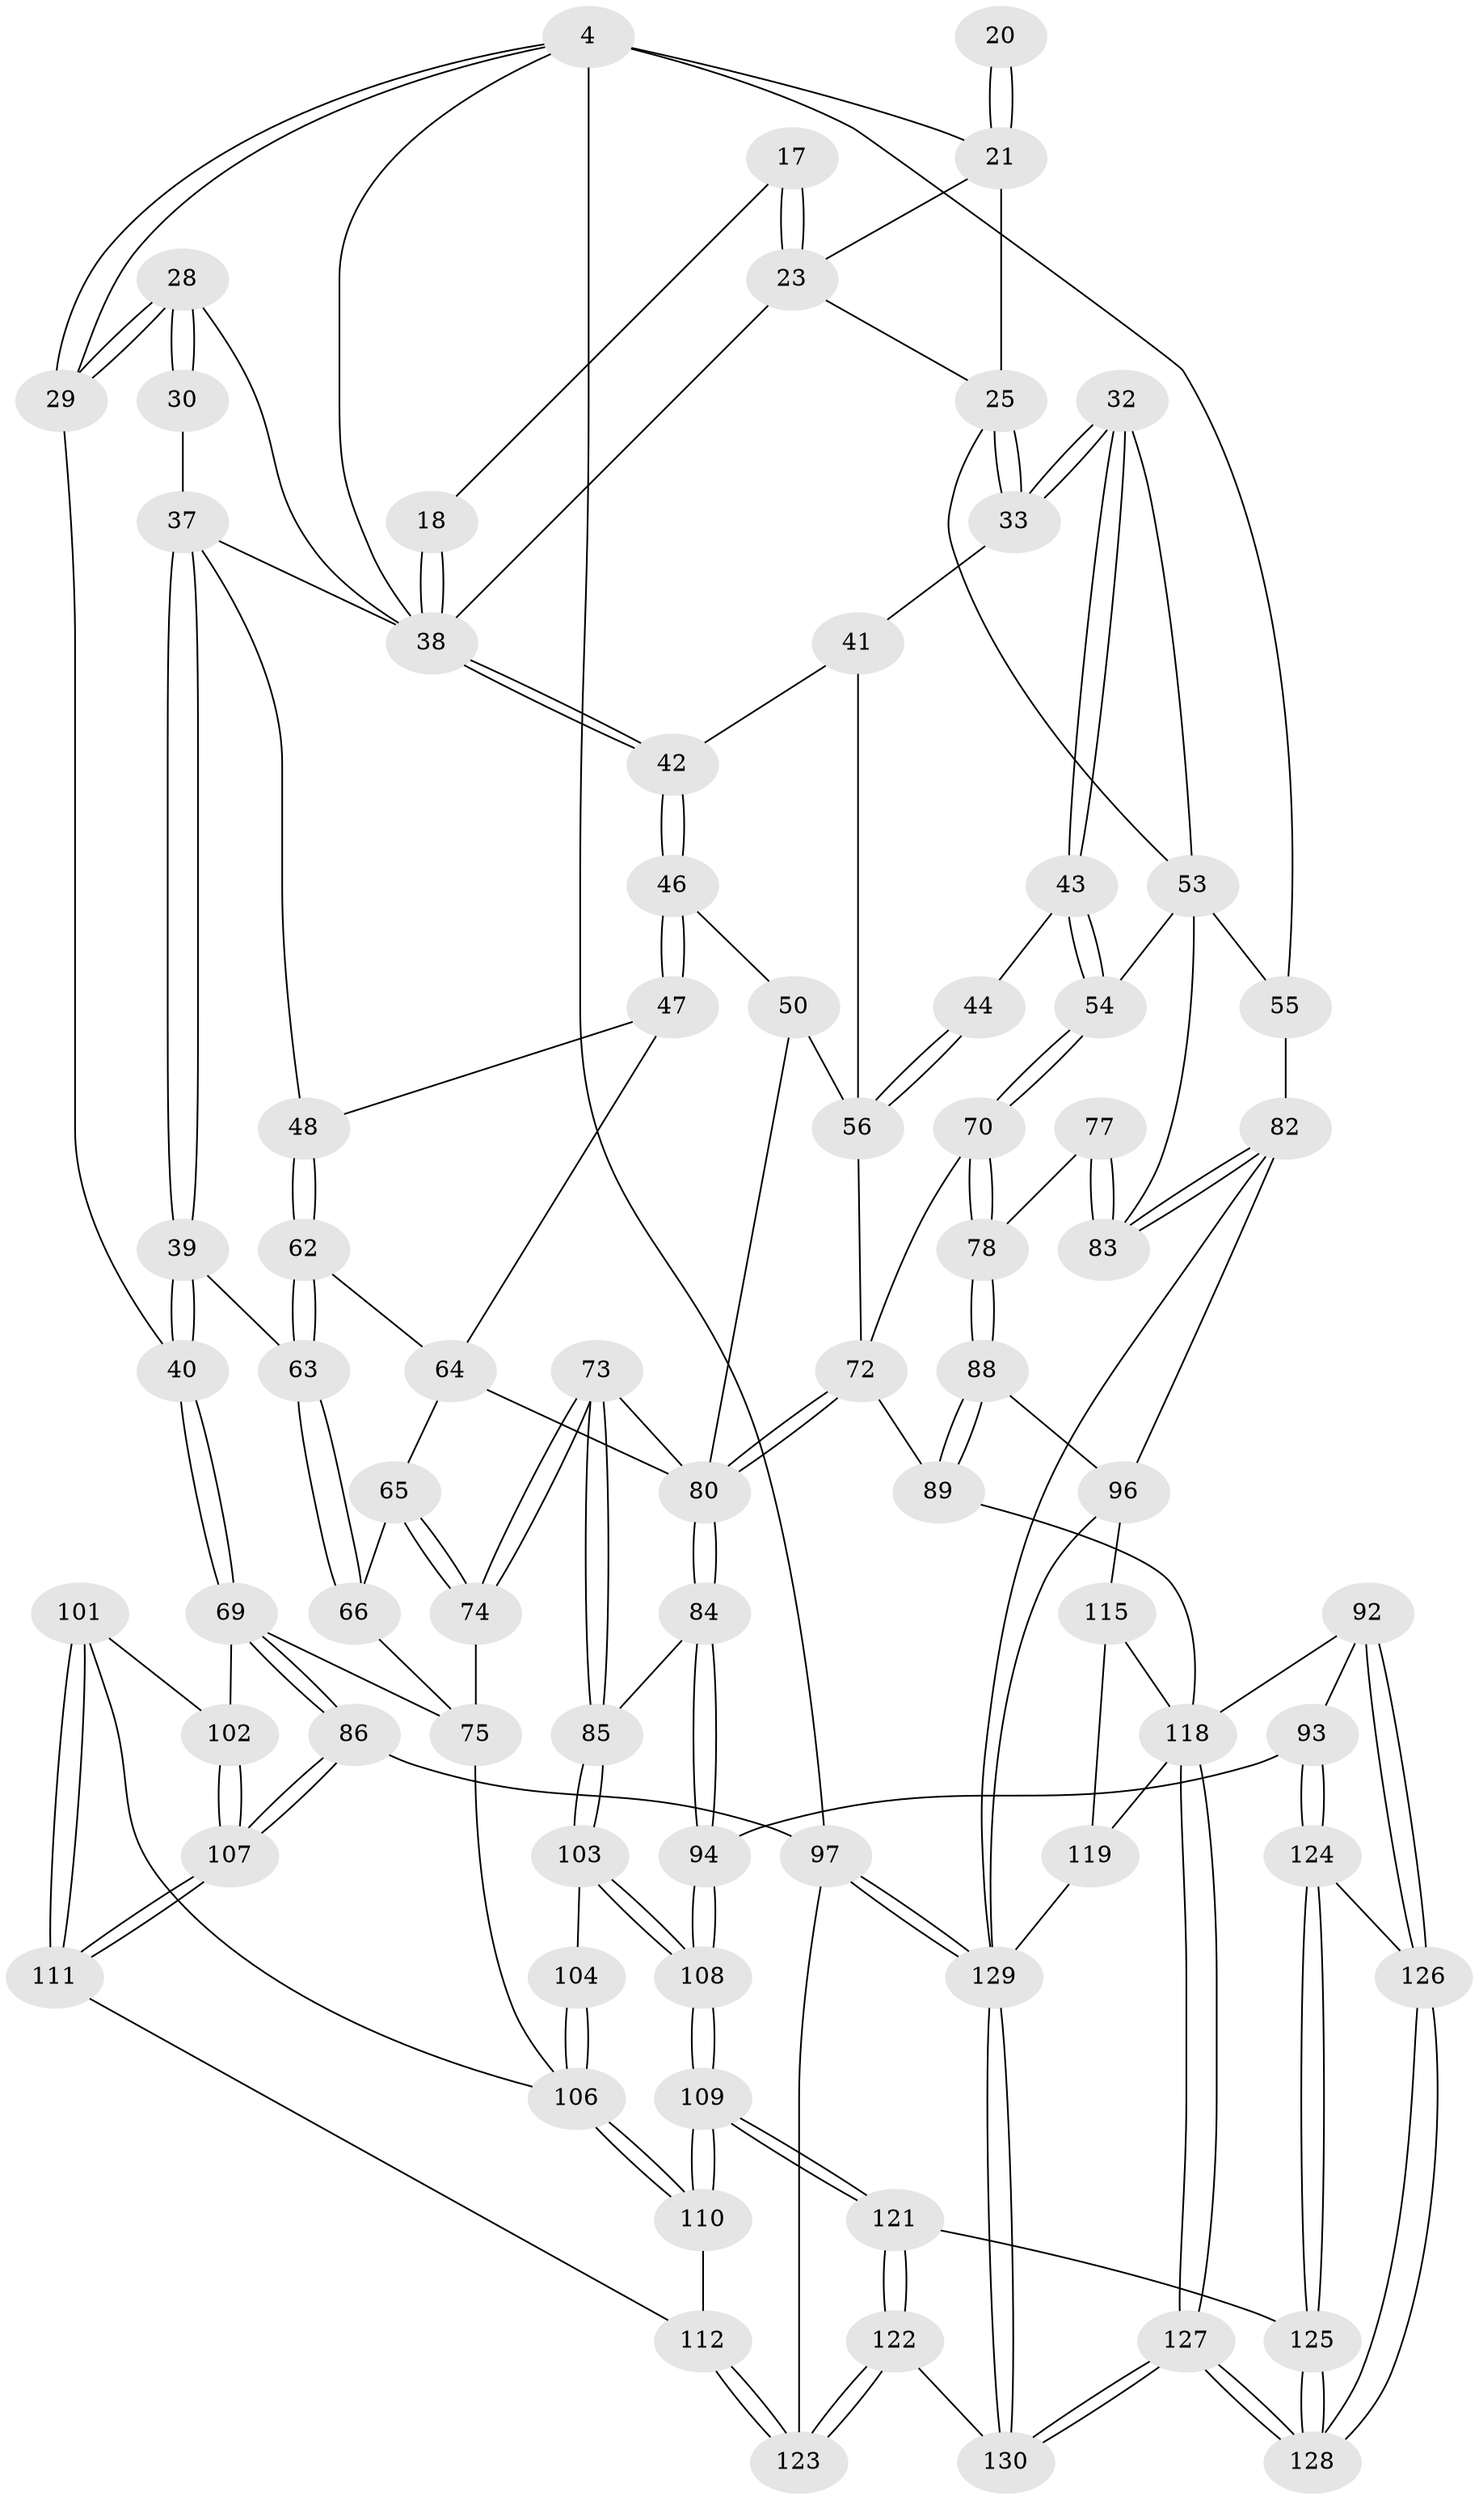 // original degree distribution, {3: 0.015384615384615385, 4: 0.2692307692307692, 6: 0.25384615384615383, 5: 0.46153846153846156}
// Generated by graph-tools (version 1.1) at 2025/06/03/04/25 22:06:20]
// undirected, 78 vertices, 184 edges
graph export_dot {
graph [start="1"]
  node [color=gray90,style=filled];
  4 [pos="+0+0",super="+3"];
  17 [pos="+0.5304124169261638+0.16708812462319203"];
  18 [pos="+0.5068196178782461+0.1772466518131979"];
  20 [pos="+0.7787087674449699+0.06470655556307713"];
  21 [pos="+0.7583441948900844+0.1414962984740404",super="+8+7+19"];
  23 [pos="+0.7288777953452446+0.20387496794022145",super="+9+10"];
  25 [pos="+0.7579367375084677+0.22608555692733198",super="+24+22"];
  28 [pos="+0.006260934086106873+0.2045231914176588",super="+12+13"];
  29 [pos="+0+0.2285148578851375"];
  30 [pos="+0.04215590544147427+0.20792918232936647"];
  32 [pos="+0.8516735801974478+0.3150437748116285"];
  33 [pos="+0.7666511289735091+0.2594968670936322"];
  37 [pos="+0.18669137727659404+0.3806099056795813",super="+36+34"];
  38 [pos="+0.42319295109438815+0.23507727697437716",super="+35+16"];
  39 [pos="+0.1857674019008331+0.3824641410216704"];
  40 [pos="+0+0.39823810928573067"];
  41 [pos="+0.694282099732881+0.3226981798121904"];
  42 [pos="+0.42917145920532923+0.24494240482234683"];
  43 [pos="+0.7975845599102922+0.4669117732891166"];
  44 [pos="+0.7857750269833814+0.46692131680044247"];
  46 [pos="+0.4707163714433449+0.3699596450257298"];
  47 [pos="+0.4541497500625057+0.4103989630883262"];
  48 [pos="+0.34168423870967496+0.4603209432971092"];
  50 [pos="+0.54731007588034+0.4085807631823841"];
  53 [pos="+0.8819309043367265+0.5062449973073201",super="+52"];
  54 [pos="+0.829354931592379+0.5154947143202225"];
  55 [pos="+1+0.3699015979670521",super="+26"];
  56 [pos="+0.6708321631018563+0.5181416283687981",super="+49+45"];
  62 [pos="+0.32449109261950787+0.4736926878704597"];
  63 [pos="+0.1905902503010993+0.4013101064920288"];
  64 [pos="+0.32695523758473316+0.4819334694632853",super="+61"];
  65 [pos="+0.3222911567256619+0.531076921730763"];
  66 [pos="+0.18107187868338992+0.4902166942584851"];
  69 [pos="+0+0.5831508000274573",super="+68"];
  70 [pos="+0.8192782618338883+0.5591456962632044"];
  72 [pos="+0.6510420733274577+0.5655353346372811",super="+71+57"];
  73 [pos="+0.40577818653226183+0.6065133658312962"];
  74 [pos="+0.3327693159180489+0.5951281787777661"];
  75 [pos="+0.2809765561453158+0.6161353818885911",super="+67"];
  77 [pos="+0.8749249568117724+0.6218425254917285"];
  78 [pos="+0.864389124971244+0.6246785094489201"];
  80 [pos="+0.607276470977384+0.6182296993639077",super="+59+60+58"];
  82 [pos="+1+0.7228217316846636",super="+81"];
  83 [pos="+0.9814117321607422+0.6619957301527787",super="+79+76"];
  84 [pos="+0.5965641192070261+0.6652280176778202"];
  85 [pos="+0.43499692003807655+0.6790823972172255"];
  86 [pos="+0+1"];
  88 [pos="+0.8612782165633575+0.6368727939532932"];
  89 [pos="+0.7712320818996848+0.723233572557671"];
  92 [pos="+0.6761465644958543+0.7755589623894998"];
  93 [pos="+0.639143719320561+0.7667059276184517"];
  94 [pos="+0.6363312119925494+0.7647811323662509"];
  96 [pos="+0.9106979617139211+0.7080205091363974",super="+95"];
  97 [pos="+1+1",super="+87"];
  101 [pos="+0.24073141789751154+0.7348213383752845"];
  102 [pos="+0.14885377046547865+0.7000818049515323"];
  103 [pos="+0.4346985037593885+0.6801017385586736"];
  104 [pos="+0.3885557974401439+0.7111122725927029"];
  106 [pos="+0.3479897381082066+0.762187272223319",super="+100+99"];
  107 [pos="+0+1"];
  108 [pos="+0.47820681911032703+0.8182718940302077"];
  109 [pos="+0.4470128542107929+0.8713878165216458"];
  110 [pos="+0.34283219210649185+0.8144906768759667"];
  111 [pos="+0.24460926216773599+0.8152154256782754"];
  112 [pos="+0.3110861093883143+0.8237990848351715"];
  115 [pos="+0.8249055930514014+0.8009902437202145",super="+105"];
  118 [pos="+0.7640082273526141+0.973916669860931",super="+91+90+117"];
  119 [pos="+0.8828416271761678+0.8870304568304025",super="+114"];
  121 [pos="+0.451176671858234+0.9149432573761754"];
  122 [pos="+0.3107317027391552+1"];
  123 [pos="+0.2887894546477329+1"];
  124 [pos="+0.5978551018934769+0.8930643221024268"];
  125 [pos="+0.5865920753650503+0.923299531938444"];
  126 [pos="+0.6644251183982183+0.8942057924966275"];
  127 [pos="+0.7315608988705377+1"];
  128 [pos="+0.6647128426133881+1"];
  129 [pos="+1+1",super="+120+116+98"];
  130 [pos="+0.7452684401356303+1"];
  4 -- 29;
  4 -- 29;
  4 -- 97 [weight=2];
  4 -- 21;
  4 -- 55;
  4 -- 38;
  17 -- 18;
  17 -- 23 [weight=2];
  17 -- 23;
  18 -- 38 [weight=2];
  18 -- 38;
  20 -- 21 [weight=3];
  20 -- 21;
  21 -- 23;
  21 -- 25 [weight=2];
  23 -- 25;
  23 -- 38;
  25 -- 33;
  25 -- 33;
  25 -- 53;
  28 -- 29;
  28 -- 29;
  28 -- 30 [weight=2];
  28 -- 30;
  28 -- 38 [weight=2];
  29 -- 40;
  30 -- 37;
  32 -- 33;
  32 -- 33;
  32 -- 43;
  32 -- 43;
  32 -- 53;
  33 -- 41;
  37 -- 39;
  37 -- 39;
  37 -- 48;
  37 -- 38 [weight=2];
  38 -- 42;
  38 -- 42;
  39 -- 40;
  39 -- 40;
  39 -- 63;
  40 -- 69;
  40 -- 69;
  41 -- 42;
  41 -- 56;
  42 -- 46;
  42 -- 46;
  43 -- 44;
  43 -- 54;
  43 -- 54;
  44 -- 56 [weight=2];
  44 -- 56;
  46 -- 47;
  46 -- 47;
  46 -- 50;
  47 -- 48;
  47 -- 64;
  48 -- 62;
  48 -- 62;
  50 -- 56;
  50 -- 80;
  53 -- 54;
  53 -- 83 [weight=2];
  53 -- 55 [weight=2];
  54 -- 70;
  54 -- 70;
  55 -- 82;
  56 -- 72;
  62 -- 63;
  62 -- 63;
  62 -- 64;
  63 -- 66;
  63 -- 66;
  64 -- 65;
  64 -- 80;
  65 -- 66;
  65 -- 74;
  65 -- 74;
  66 -- 75;
  69 -- 86;
  69 -- 86;
  69 -- 102;
  69 -- 75;
  70 -- 78;
  70 -- 78;
  70 -- 72;
  72 -- 80 [weight=2];
  72 -- 80;
  72 -- 89;
  73 -- 74;
  73 -- 74;
  73 -- 85;
  73 -- 85;
  73 -- 80;
  74 -- 75;
  75 -- 106;
  77 -- 78;
  77 -- 83 [weight=2];
  77 -- 83;
  78 -- 88;
  78 -- 88;
  80 -- 84;
  80 -- 84;
  82 -- 83;
  82 -- 83;
  82 -- 96;
  82 -- 129;
  84 -- 85;
  84 -- 94;
  84 -- 94;
  85 -- 103;
  85 -- 103;
  86 -- 107;
  86 -- 107;
  86 -- 97;
  88 -- 89;
  88 -- 89;
  88 -- 96;
  89 -- 118;
  92 -- 93;
  92 -- 126;
  92 -- 126;
  92 -- 118;
  93 -- 94;
  93 -- 124;
  93 -- 124;
  94 -- 108;
  94 -- 108;
  96 -- 115;
  96 -- 129;
  97 -- 129 [weight=2];
  97 -- 129;
  97 -- 123;
  101 -- 102;
  101 -- 111;
  101 -- 111;
  101 -- 106;
  102 -- 107;
  102 -- 107;
  103 -- 104;
  103 -- 108;
  103 -- 108;
  104 -- 106 [weight=2];
  104 -- 106;
  106 -- 110;
  106 -- 110;
  107 -- 111;
  107 -- 111;
  108 -- 109;
  108 -- 109;
  109 -- 110;
  109 -- 110;
  109 -- 121;
  109 -- 121;
  110 -- 112;
  111 -- 112;
  112 -- 123;
  112 -- 123;
  115 -- 118 [weight=2];
  115 -- 119;
  118 -- 127;
  118 -- 127;
  118 -- 119;
  119 -- 129 [weight=2];
  121 -- 122;
  121 -- 122;
  121 -- 125;
  122 -- 123;
  122 -- 123;
  122 -- 130;
  124 -- 125;
  124 -- 125;
  124 -- 126;
  125 -- 128;
  125 -- 128;
  126 -- 128;
  126 -- 128;
  127 -- 128;
  127 -- 128;
  127 -- 130;
  127 -- 130;
  129 -- 130;
  129 -- 130;
}
